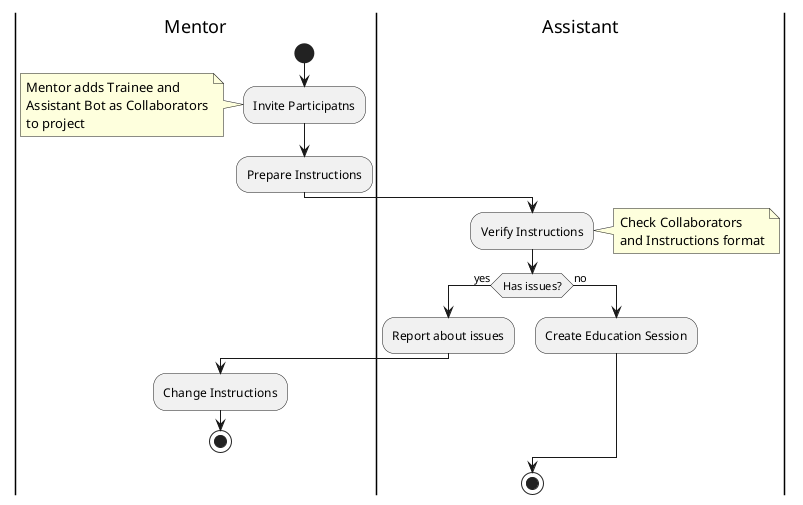@startuml
|Mentor|
start
:Invite Participatns;
note left
  Mentor adds Trainee and
  Assistant Bot as Collaborators
  to project
end note

:Prepare Instructions;
|Assistant|
:Verify Instructions;
note right
 Check Collaborators
 and Instructions format
end note
if (Has issues?) then (yes)
  :Report about issues;
  |Mentor|
  :Change Instructions;
  stop;
else (no)
  |Assistant|
  :Create Education Session;
endif

stop
@enduml
